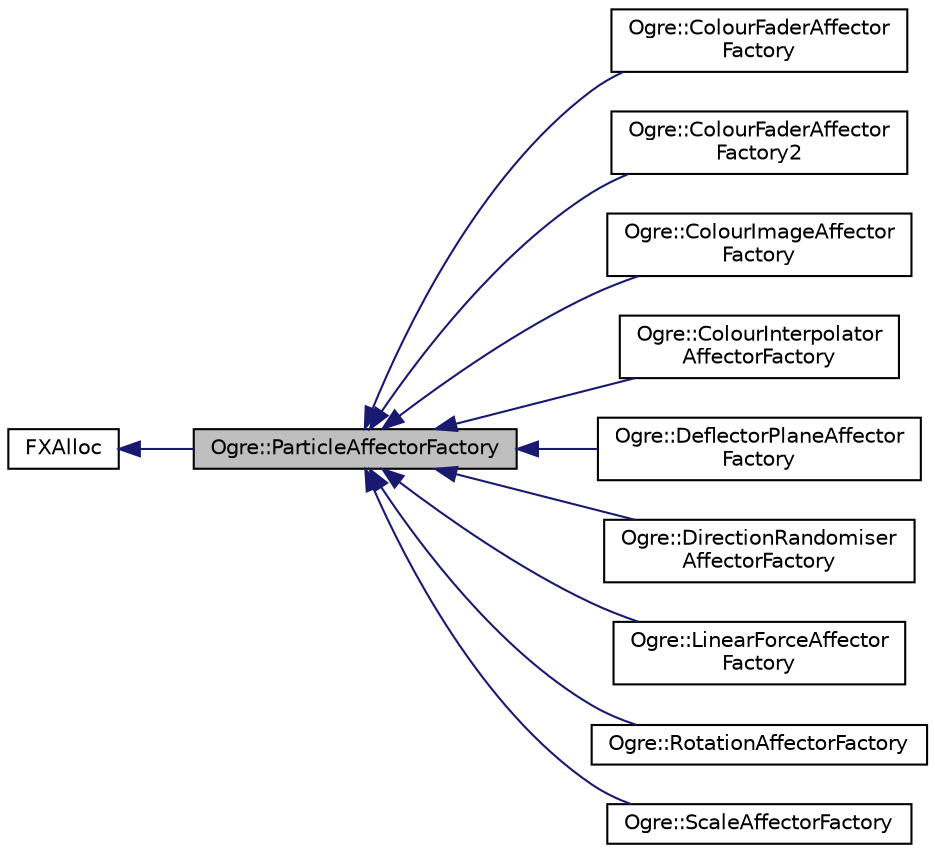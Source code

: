 digraph "Ogre::ParticleAffectorFactory"
{
  bgcolor="transparent";
  edge [fontname="Helvetica",fontsize="10",labelfontname="Helvetica",labelfontsize="10"];
  node [fontname="Helvetica",fontsize="10",shape=record];
  rankdir="LR";
  Node0 [label="Ogre::ParticleAffectorFactory",height=0.2,width=0.4,color="black", fillcolor="grey75", style="filled", fontcolor="black"];
  Node1 -> Node0 [dir="back",color="midnightblue",fontsize="10",style="solid",fontname="Helvetica"];
  Node1 [label="FXAlloc",height=0.2,width=0.4,color="black",URL="$class_ogre_1_1_allocated_object.html"];
  Node0 -> Node2 [dir="back",color="midnightblue",fontsize="10",style="solid",fontname="Helvetica"];
  Node2 [label="Ogre::ColourFaderAffector\lFactory",height=0.2,width=0.4,color="black",URL="$class_ogre_1_1_colour_fader_affector_factory.html",tooltip="Factory class for ColourFaderAffector. "];
  Node0 -> Node3 [dir="back",color="midnightblue",fontsize="10",style="solid",fontname="Helvetica"];
  Node3 [label="Ogre::ColourFaderAffector\lFactory2",height=0.2,width=0.4,color="black",URL="$class_ogre_1_1_colour_fader_affector_factory2.html",tooltip="Factory class for ColourFaderAffector. "];
  Node0 -> Node4 [dir="back",color="midnightblue",fontsize="10",style="solid",fontname="Helvetica"];
  Node4 [label="Ogre::ColourImageAffector\lFactory",height=0.2,width=0.4,color="black",URL="$class_ogre_1_1_colour_image_affector_factory.html",tooltip="Factory class for ColourImageAffector. "];
  Node0 -> Node5 [dir="back",color="midnightblue",fontsize="10",style="solid",fontname="Helvetica"];
  Node5 [label="Ogre::ColourInterpolator\lAffectorFactory",height=0.2,width=0.4,color="black",URL="$class_ogre_1_1_colour_interpolator_affector_factory.html",tooltip="Factory class for ColourInterpolatorAffector. "];
  Node0 -> Node6 [dir="back",color="midnightblue",fontsize="10",style="solid",fontname="Helvetica"];
  Node6 [label="Ogre::DeflectorPlaneAffector\lFactory",height=0.2,width=0.4,color="black",URL="$class_ogre_1_1_deflector_plane_affector_factory.html",tooltip="Factory class for DeflectorPlaneAffector. "];
  Node0 -> Node7 [dir="back",color="midnightblue",fontsize="10",style="solid",fontname="Helvetica"];
  Node7 [label="Ogre::DirectionRandomiser\lAffectorFactory",height=0.2,width=0.4,color="black",URL="$class_ogre_1_1_direction_randomiser_affector_factory.html",tooltip="Factory class for DirectionRandomiserAffector. "];
  Node0 -> Node8 [dir="back",color="midnightblue",fontsize="10",style="solid",fontname="Helvetica"];
  Node8 [label="Ogre::LinearForceAffector\lFactory",height=0.2,width=0.4,color="black",URL="$class_ogre_1_1_linear_force_affector_factory.html",tooltip="Factory class for LinearForceAffector. "];
  Node0 -> Node9 [dir="back",color="midnightblue",fontsize="10",style="solid",fontname="Helvetica"];
  Node9 [label="Ogre::RotationAffectorFactory",height=0.2,width=0.4,color="black",URL="$class_ogre_1_1_rotation_affector_factory.html",tooltip="Factory class for RotationAffector. "];
  Node0 -> Node10 [dir="back",color="midnightblue",fontsize="10",style="solid",fontname="Helvetica"];
  Node10 [label="Ogre::ScaleAffectorFactory",height=0.2,width=0.4,color="black",URL="$class_ogre_1_1_scale_affector_factory.html",tooltip="Factory class for ScaleAffector. "];
}
